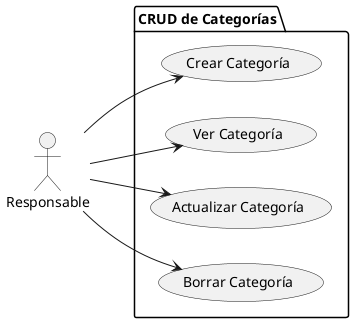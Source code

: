 @startuml manejoCategorias
left to right direction
actor "Responsable" as Responsable

package "CRUD de Categorías" {
    usecase "Crear Categoría" as CC1
    usecase "Ver Categoría" as CC2
    usecase "Actualizar Categoría" as CC3
    usecase "Borrar Categoría" as CC4
}

Responsable --> CC1
Responsable --> CC2
Responsable --> CC3
Responsable --> CC4
@enduml
